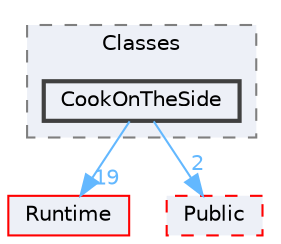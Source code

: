 digraph "CookOnTheSide"
{
 // INTERACTIVE_SVG=YES
 // LATEX_PDF_SIZE
  bgcolor="transparent";
  edge [fontname=Helvetica,fontsize=10,labelfontname=Helvetica,labelfontsize=10];
  node [fontname=Helvetica,fontsize=10,shape=box,height=0.2,width=0.4];
  compound=true
  subgraph clusterdir_0d13eddcba6027e8ab9d61accf84dcff {
    graph [ bgcolor="#edf0f7", pencolor="grey50", label="Classes", fontname=Helvetica,fontsize=10 style="filled,dashed", URL="dir_0d13eddcba6027e8ab9d61accf84dcff.html",tooltip=""]
  dir_8cce06062df4e7aa8ad3514b2b083b7d [label="CookOnTheSide", fillcolor="#edf0f7", color="grey25", style="filled,bold", URL="dir_8cce06062df4e7aa8ad3514b2b083b7d.html",tooltip=""];
  }
  dir_7536b172fbd480bfd146a1b1acd6856b [label="Runtime", fillcolor="#edf0f7", color="red", style="filled", URL="dir_7536b172fbd480bfd146a1b1acd6856b.html",tooltip=""];
  dir_978a81d20f5a53c90067a06992956062 [label="Public", fillcolor="#edf0f7", color="red", style="filled,dashed", URL="dir_978a81d20f5a53c90067a06992956062.html",tooltip=""];
  dir_8cce06062df4e7aa8ad3514b2b083b7d->dir_7536b172fbd480bfd146a1b1acd6856b [headlabel="19", labeldistance=1.5 headhref="dir_000265_000984.html" href="dir_000265_000984.html" color="steelblue1" fontcolor="steelblue1"];
  dir_8cce06062df4e7aa8ad3514b2b083b7d->dir_978a81d20f5a53c90067a06992956062 [headlabel="2", labeldistance=1.5 headhref="dir_000265_000930.html" href="dir_000265_000930.html" color="steelblue1" fontcolor="steelblue1"];
}
